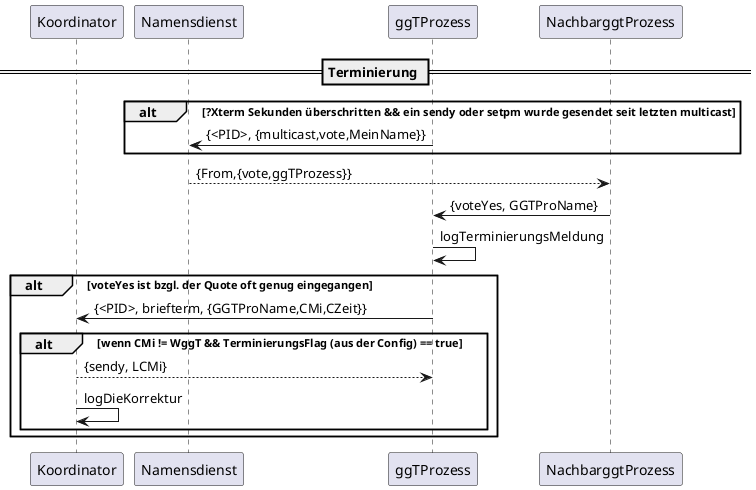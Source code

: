 @startuml Terminierung

participant Koordinator
participant Namensdienst
participant ggTProzess
participant NachbarggtProzess

== Terminierung ==
' dazu befragt er per multicast UEBER den Namensdienst alle anderen ggTProzess
'TODO: Mit Steffen besprechnen Hat diese ?Xterm Sekunden überschritten (Terminierungszeit), startet er eine Terminierungsanfrage (multicast,vote).
alt ?Xterm Sekunden überschritten && ein sendy oder setpm wurde gesendet seit letzten multicast
    ggTProzess -> Namensdienst : {<PID>, {multicast,vote,MeinName}}
end
Namensdienst --> NachbarggtProzess : {​​From,{​​vote,ggTProzess}​​}​​
NachbarggtProzess -> ggTProzess : {voteYes, GGTProName}
'TODO: Mit Steffen besprechnen
'Zudem zählt er seine erfolgreich gemeldeten Terminierungsmeldungen und notiert dies in seinem log.
ggTProzess -> ggTProzess : logTerminierungsMeldung
'TODO: Mit Steffen besprechnen
'Ist die Terminierungsanfrage erfolgreich durchgeführt (voteYes ist bzgl. der Quote oft genug eingegangen), sendet er dem Koordinator eine Mitteilung über die Terminierung der aktuellen Berechnung, die seinen Namen, den errechneten ggT (sein aktuelles Mi) und seine aktuelle Systemzeit beinhaltet.
'Wenn die Quote z.B 80 ist, dann müssen 80% der ggtProzesse mit yes antworten
alt voteYes ist bzgl. der Quote oft genug eingegangen
    ggTProzess -> Koordinator : {<PID>, briefterm, {GGTProName,CMi,CZeit}}
    alt wenn CMi != WggT && TerminierungsFlag (aus der Config) == true
        Koordinator --> ggTProzess : {sendy, LCMi}
        Koordinator -> Koordinator : logDieKorrektur
    end
end

@enduml